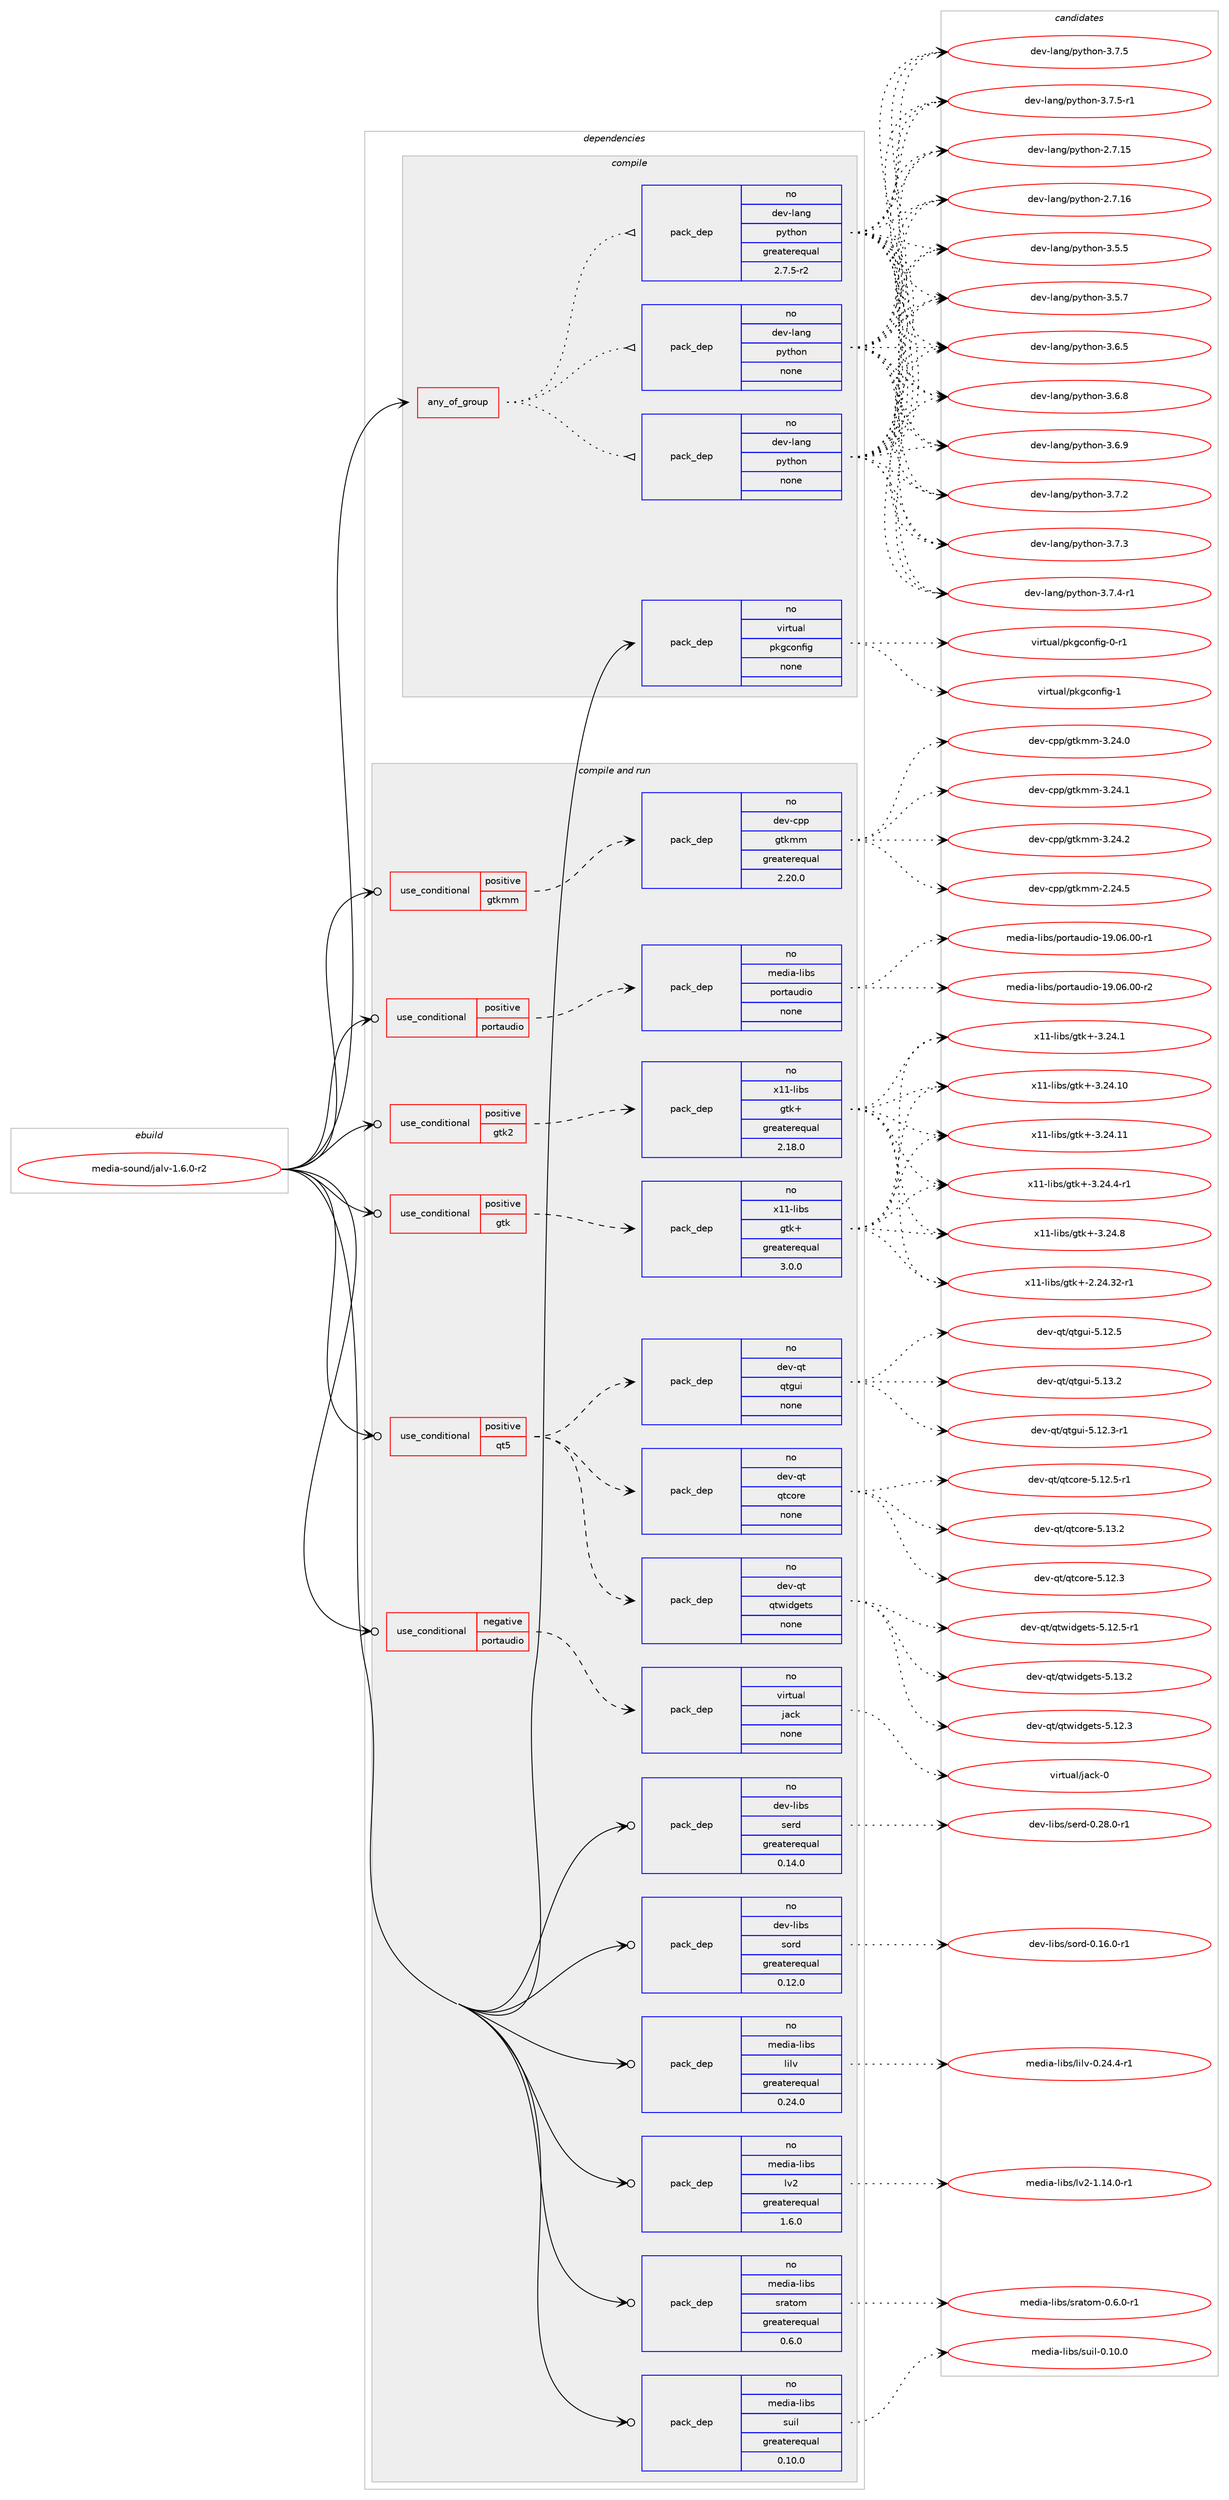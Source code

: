 digraph prolog {

# *************
# Graph options
# *************

newrank=true;
concentrate=true;
compound=true;
graph [rankdir=LR,fontname=Helvetica,fontsize=10,ranksep=1.5];#, ranksep=2.5, nodesep=0.2];
edge  [arrowhead=vee];
node  [fontname=Helvetica,fontsize=10];

# **********
# The ebuild
# **********

subgraph cluster_leftcol {
color=gray;
rank=same;
label=<<i>ebuild</i>>;
id [label="media-sound/jalv-1.6.0-r2", color=red, width=4, href="../media-sound/jalv-1.6.0-r2.svg"];
}

# ****************
# The dependencies
# ****************

subgraph cluster_midcol {
color=gray;
label=<<i>dependencies</i>>;
subgraph cluster_compile {
fillcolor="#eeeeee";
style=filled;
label=<<i>compile</i>>;
subgraph any13527 {
dependency799663 [label=<<TABLE BORDER="0" CELLBORDER="1" CELLSPACING="0" CELLPADDING="4"><TR><TD CELLPADDING="10">any_of_group</TD></TR></TABLE>>, shape=none, color=red];subgraph pack591543 {
dependency799664 [label=<<TABLE BORDER="0" CELLBORDER="1" CELLSPACING="0" CELLPADDING="4" WIDTH="220"><TR><TD ROWSPAN="6" CELLPADDING="30">pack_dep</TD></TR><TR><TD WIDTH="110">no</TD></TR><TR><TD>dev-lang</TD></TR><TR><TD>python</TD></TR><TR><TD>none</TD></TR><TR><TD></TD></TR></TABLE>>, shape=none, color=blue];
}
dependency799663:e -> dependency799664:w [weight=20,style="dotted",arrowhead="oinv"];
subgraph pack591544 {
dependency799665 [label=<<TABLE BORDER="0" CELLBORDER="1" CELLSPACING="0" CELLPADDING="4" WIDTH="220"><TR><TD ROWSPAN="6" CELLPADDING="30">pack_dep</TD></TR><TR><TD WIDTH="110">no</TD></TR><TR><TD>dev-lang</TD></TR><TR><TD>python</TD></TR><TR><TD>none</TD></TR><TR><TD></TD></TR></TABLE>>, shape=none, color=blue];
}
dependency799663:e -> dependency799665:w [weight=20,style="dotted",arrowhead="oinv"];
subgraph pack591545 {
dependency799666 [label=<<TABLE BORDER="0" CELLBORDER="1" CELLSPACING="0" CELLPADDING="4" WIDTH="220"><TR><TD ROWSPAN="6" CELLPADDING="30">pack_dep</TD></TR><TR><TD WIDTH="110">no</TD></TR><TR><TD>dev-lang</TD></TR><TR><TD>python</TD></TR><TR><TD>greaterequal</TD></TR><TR><TD>2.7.5-r2</TD></TR></TABLE>>, shape=none, color=blue];
}
dependency799663:e -> dependency799666:w [weight=20,style="dotted",arrowhead="oinv"];
}
id:e -> dependency799663:w [weight=20,style="solid",arrowhead="vee"];
subgraph pack591546 {
dependency799667 [label=<<TABLE BORDER="0" CELLBORDER="1" CELLSPACING="0" CELLPADDING="4" WIDTH="220"><TR><TD ROWSPAN="6" CELLPADDING="30">pack_dep</TD></TR><TR><TD WIDTH="110">no</TD></TR><TR><TD>virtual</TD></TR><TR><TD>pkgconfig</TD></TR><TR><TD>none</TD></TR><TR><TD></TD></TR></TABLE>>, shape=none, color=blue];
}
id:e -> dependency799667:w [weight=20,style="solid",arrowhead="vee"];
}
subgraph cluster_compileandrun {
fillcolor="#eeeeee";
style=filled;
label=<<i>compile and run</i>>;
subgraph cond194145 {
dependency799668 [label=<<TABLE BORDER="0" CELLBORDER="1" CELLSPACING="0" CELLPADDING="4"><TR><TD ROWSPAN="3" CELLPADDING="10">use_conditional</TD></TR><TR><TD>negative</TD></TR><TR><TD>portaudio</TD></TR></TABLE>>, shape=none, color=red];
subgraph pack591547 {
dependency799669 [label=<<TABLE BORDER="0" CELLBORDER="1" CELLSPACING="0" CELLPADDING="4" WIDTH="220"><TR><TD ROWSPAN="6" CELLPADDING="30">pack_dep</TD></TR><TR><TD WIDTH="110">no</TD></TR><TR><TD>virtual</TD></TR><TR><TD>jack</TD></TR><TR><TD>none</TD></TR><TR><TD></TD></TR></TABLE>>, shape=none, color=blue];
}
dependency799668:e -> dependency799669:w [weight=20,style="dashed",arrowhead="vee"];
}
id:e -> dependency799668:w [weight=20,style="solid",arrowhead="odotvee"];
subgraph cond194146 {
dependency799670 [label=<<TABLE BORDER="0" CELLBORDER="1" CELLSPACING="0" CELLPADDING="4"><TR><TD ROWSPAN="3" CELLPADDING="10">use_conditional</TD></TR><TR><TD>positive</TD></TR><TR><TD>gtk</TD></TR></TABLE>>, shape=none, color=red];
subgraph pack591548 {
dependency799671 [label=<<TABLE BORDER="0" CELLBORDER="1" CELLSPACING="0" CELLPADDING="4" WIDTH="220"><TR><TD ROWSPAN="6" CELLPADDING="30">pack_dep</TD></TR><TR><TD WIDTH="110">no</TD></TR><TR><TD>x11-libs</TD></TR><TR><TD>gtk+</TD></TR><TR><TD>greaterequal</TD></TR><TR><TD>3.0.0</TD></TR></TABLE>>, shape=none, color=blue];
}
dependency799670:e -> dependency799671:w [weight=20,style="dashed",arrowhead="vee"];
}
id:e -> dependency799670:w [weight=20,style="solid",arrowhead="odotvee"];
subgraph cond194147 {
dependency799672 [label=<<TABLE BORDER="0" CELLBORDER="1" CELLSPACING="0" CELLPADDING="4"><TR><TD ROWSPAN="3" CELLPADDING="10">use_conditional</TD></TR><TR><TD>positive</TD></TR><TR><TD>gtk2</TD></TR></TABLE>>, shape=none, color=red];
subgraph pack591549 {
dependency799673 [label=<<TABLE BORDER="0" CELLBORDER="1" CELLSPACING="0" CELLPADDING="4" WIDTH="220"><TR><TD ROWSPAN="6" CELLPADDING="30">pack_dep</TD></TR><TR><TD WIDTH="110">no</TD></TR><TR><TD>x11-libs</TD></TR><TR><TD>gtk+</TD></TR><TR><TD>greaterequal</TD></TR><TR><TD>2.18.0</TD></TR></TABLE>>, shape=none, color=blue];
}
dependency799672:e -> dependency799673:w [weight=20,style="dashed",arrowhead="vee"];
}
id:e -> dependency799672:w [weight=20,style="solid",arrowhead="odotvee"];
subgraph cond194148 {
dependency799674 [label=<<TABLE BORDER="0" CELLBORDER="1" CELLSPACING="0" CELLPADDING="4"><TR><TD ROWSPAN="3" CELLPADDING="10">use_conditional</TD></TR><TR><TD>positive</TD></TR><TR><TD>gtkmm</TD></TR></TABLE>>, shape=none, color=red];
subgraph pack591550 {
dependency799675 [label=<<TABLE BORDER="0" CELLBORDER="1" CELLSPACING="0" CELLPADDING="4" WIDTH="220"><TR><TD ROWSPAN="6" CELLPADDING="30">pack_dep</TD></TR><TR><TD WIDTH="110">no</TD></TR><TR><TD>dev-cpp</TD></TR><TR><TD>gtkmm</TD></TR><TR><TD>greaterequal</TD></TR><TR><TD>2.20.0</TD></TR></TABLE>>, shape=none, color=blue];
}
dependency799674:e -> dependency799675:w [weight=20,style="dashed",arrowhead="vee"];
}
id:e -> dependency799674:w [weight=20,style="solid",arrowhead="odotvee"];
subgraph cond194149 {
dependency799676 [label=<<TABLE BORDER="0" CELLBORDER="1" CELLSPACING="0" CELLPADDING="4"><TR><TD ROWSPAN="3" CELLPADDING="10">use_conditional</TD></TR><TR><TD>positive</TD></TR><TR><TD>portaudio</TD></TR></TABLE>>, shape=none, color=red];
subgraph pack591551 {
dependency799677 [label=<<TABLE BORDER="0" CELLBORDER="1" CELLSPACING="0" CELLPADDING="4" WIDTH="220"><TR><TD ROWSPAN="6" CELLPADDING="30">pack_dep</TD></TR><TR><TD WIDTH="110">no</TD></TR><TR><TD>media-libs</TD></TR><TR><TD>portaudio</TD></TR><TR><TD>none</TD></TR><TR><TD></TD></TR></TABLE>>, shape=none, color=blue];
}
dependency799676:e -> dependency799677:w [weight=20,style="dashed",arrowhead="vee"];
}
id:e -> dependency799676:w [weight=20,style="solid",arrowhead="odotvee"];
subgraph cond194150 {
dependency799678 [label=<<TABLE BORDER="0" CELLBORDER="1" CELLSPACING="0" CELLPADDING="4"><TR><TD ROWSPAN="3" CELLPADDING="10">use_conditional</TD></TR><TR><TD>positive</TD></TR><TR><TD>qt5</TD></TR></TABLE>>, shape=none, color=red];
subgraph pack591552 {
dependency799679 [label=<<TABLE BORDER="0" CELLBORDER="1" CELLSPACING="0" CELLPADDING="4" WIDTH="220"><TR><TD ROWSPAN="6" CELLPADDING="30">pack_dep</TD></TR><TR><TD WIDTH="110">no</TD></TR><TR><TD>dev-qt</TD></TR><TR><TD>qtcore</TD></TR><TR><TD>none</TD></TR><TR><TD></TD></TR></TABLE>>, shape=none, color=blue];
}
dependency799678:e -> dependency799679:w [weight=20,style="dashed",arrowhead="vee"];
subgraph pack591553 {
dependency799680 [label=<<TABLE BORDER="0" CELLBORDER="1" CELLSPACING="0" CELLPADDING="4" WIDTH="220"><TR><TD ROWSPAN="6" CELLPADDING="30">pack_dep</TD></TR><TR><TD WIDTH="110">no</TD></TR><TR><TD>dev-qt</TD></TR><TR><TD>qtgui</TD></TR><TR><TD>none</TD></TR><TR><TD></TD></TR></TABLE>>, shape=none, color=blue];
}
dependency799678:e -> dependency799680:w [weight=20,style="dashed",arrowhead="vee"];
subgraph pack591554 {
dependency799681 [label=<<TABLE BORDER="0" CELLBORDER="1" CELLSPACING="0" CELLPADDING="4" WIDTH="220"><TR><TD ROWSPAN="6" CELLPADDING="30">pack_dep</TD></TR><TR><TD WIDTH="110">no</TD></TR><TR><TD>dev-qt</TD></TR><TR><TD>qtwidgets</TD></TR><TR><TD>none</TD></TR><TR><TD></TD></TR></TABLE>>, shape=none, color=blue];
}
dependency799678:e -> dependency799681:w [weight=20,style="dashed",arrowhead="vee"];
}
id:e -> dependency799678:w [weight=20,style="solid",arrowhead="odotvee"];
subgraph pack591555 {
dependency799682 [label=<<TABLE BORDER="0" CELLBORDER="1" CELLSPACING="0" CELLPADDING="4" WIDTH="220"><TR><TD ROWSPAN="6" CELLPADDING="30">pack_dep</TD></TR><TR><TD WIDTH="110">no</TD></TR><TR><TD>dev-libs</TD></TR><TR><TD>serd</TD></TR><TR><TD>greaterequal</TD></TR><TR><TD>0.14.0</TD></TR></TABLE>>, shape=none, color=blue];
}
id:e -> dependency799682:w [weight=20,style="solid",arrowhead="odotvee"];
subgraph pack591556 {
dependency799683 [label=<<TABLE BORDER="0" CELLBORDER="1" CELLSPACING="0" CELLPADDING="4" WIDTH="220"><TR><TD ROWSPAN="6" CELLPADDING="30">pack_dep</TD></TR><TR><TD WIDTH="110">no</TD></TR><TR><TD>dev-libs</TD></TR><TR><TD>sord</TD></TR><TR><TD>greaterequal</TD></TR><TR><TD>0.12.0</TD></TR></TABLE>>, shape=none, color=blue];
}
id:e -> dependency799683:w [weight=20,style="solid",arrowhead="odotvee"];
subgraph pack591557 {
dependency799684 [label=<<TABLE BORDER="0" CELLBORDER="1" CELLSPACING="0" CELLPADDING="4" WIDTH="220"><TR><TD ROWSPAN="6" CELLPADDING="30">pack_dep</TD></TR><TR><TD WIDTH="110">no</TD></TR><TR><TD>media-libs</TD></TR><TR><TD>lilv</TD></TR><TR><TD>greaterequal</TD></TR><TR><TD>0.24.0</TD></TR></TABLE>>, shape=none, color=blue];
}
id:e -> dependency799684:w [weight=20,style="solid",arrowhead="odotvee"];
subgraph pack591558 {
dependency799685 [label=<<TABLE BORDER="0" CELLBORDER="1" CELLSPACING="0" CELLPADDING="4" WIDTH="220"><TR><TD ROWSPAN="6" CELLPADDING="30">pack_dep</TD></TR><TR><TD WIDTH="110">no</TD></TR><TR><TD>media-libs</TD></TR><TR><TD>lv2</TD></TR><TR><TD>greaterequal</TD></TR><TR><TD>1.6.0</TD></TR></TABLE>>, shape=none, color=blue];
}
id:e -> dependency799685:w [weight=20,style="solid",arrowhead="odotvee"];
subgraph pack591559 {
dependency799686 [label=<<TABLE BORDER="0" CELLBORDER="1" CELLSPACING="0" CELLPADDING="4" WIDTH="220"><TR><TD ROWSPAN="6" CELLPADDING="30">pack_dep</TD></TR><TR><TD WIDTH="110">no</TD></TR><TR><TD>media-libs</TD></TR><TR><TD>sratom</TD></TR><TR><TD>greaterequal</TD></TR><TR><TD>0.6.0</TD></TR></TABLE>>, shape=none, color=blue];
}
id:e -> dependency799686:w [weight=20,style="solid",arrowhead="odotvee"];
subgraph pack591560 {
dependency799687 [label=<<TABLE BORDER="0" CELLBORDER="1" CELLSPACING="0" CELLPADDING="4" WIDTH="220"><TR><TD ROWSPAN="6" CELLPADDING="30">pack_dep</TD></TR><TR><TD WIDTH="110">no</TD></TR><TR><TD>media-libs</TD></TR><TR><TD>suil</TD></TR><TR><TD>greaterequal</TD></TR><TR><TD>0.10.0</TD></TR></TABLE>>, shape=none, color=blue];
}
id:e -> dependency799687:w [weight=20,style="solid",arrowhead="odotvee"];
}
subgraph cluster_run {
fillcolor="#eeeeee";
style=filled;
label=<<i>run</i>>;
}
}

# **************
# The candidates
# **************

subgraph cluster_choices {
rank=same;
color=gray;
label=<<i>candidates</i>>;

subgraph choice591543 {
color=black;
nodesep=1;
choice10010111845108971101034711212111610411111045504655464953 [label="dev-lang/python-2.7.15", color=red, width=4,href="../dev-lang/python-2.7.15.svg"];
choice10010111845108971101034711212111610411111045504655464954 [label="dev-lang/python-2.7.16", color=red, width=4,href="../dev-lang/python-2.7.16.svg"];
choice100101118451089711010347112121116104111110455146534653 [label="dev-lang/python-3.5.5", color=red, width=4,href="../dev-lang/python-3.5.5.svg"];
choice100101118451089711010347112121116104111110455146534655 [label="dev-lang/python-3.5.7", color=red, width=4,href="../dev-lang/python-3.5.7.svg"];
choice100101118451089711010347112121116104111110455146544653 [label="dev-lang/python-3.6.5", color=red, width=4,href="../dev-lang/python-3.6.5.svg"];
choice100101118451089711010347112121116104111110455146544656 [label="dev-lang/python-3.6.8", color=red, width=4,href="../dev-lang/python-3.6.8.svg"];
choice100101118451089711010347112121116104111110455146544657 [label="dev-lang/python-3.6.9", color=red, width=4,href="../dev-lang/python-3.6.9.svg"];
choice100101118451089711010347112121116104111110455146554650 [label="dev-lang/python-3.7.2", color=red, width=4,href="../dev-lang/python-3.7.2.svg"];
choice100101118451089711010347112121116104111110455146554651 [label="dev-lang/python-3.7.3", color=red, width=4,href="../dev-lang/python-3.7.3.svg"];
choice1001011184510897110103471121211161041111104551465546524511449 [label="dev-lang/python-3.7.4-r1", color=red, width=4,href="../dev-lang/python-3.7.4-r1.svg"];
choice100101118451089711010347112121116104111110455146554653 [label="dev-lang/python-3.7.5", color=red, width=4,href="../dev-lang/python-3.7.5.svg"];
choice1001011184510897110103471121211161041111104551465546534511449 [label="dev-lang/python-3.7.5-r1", color=red, width=4,href="../dev-lang/python-3.7.5-r1.svg"];
dependency799664:e -> choice10010111845108971101034711212111610411111045504655464953:w [style=dotted,weight="100"];
dependency799664:e -> choice10010111845108971101034711212111610411111045504655464954:w [style=dotted,weight="100"];
dependency799664:e -> choice100101118451089711010347112121116104111110455146534653:w [style=dotted,weight="100"];
dependency799664:e -> choice100101118451089711010347112121116104111110455146534655:w [style=dotted,weight="100"];
dependency799664:e -> choice100101118451089711010347112121116104111110455146544653:w [style=dotted,weight="100"];
dependency799664:e -> choice100101118451089711010347112121116104111110455146544656:w [style=dotted,weight="100"];
dependency799664:e -> choice100101118451089711010347112121116104111110455146544657:w [style=dotted,weight="100"];
dependency799664:e -> choice100101118451089711010347112121116104111110455146554650:w [style=dotted,weight="100"];
dependency799664:e -> choice100101118451089711010347112121116104111110455146554651:w [style=dotted,weight="100"];
dependency799664:e -> choice1001011184510897110103471121211161041111104551465546524511449:w [style=dotted,weight="100"];
dependency799664:e -> choice100101118451089711010347112121116104111110455146554653:w [style=dotted,weight="100"];
dependency799664:e -> choice1001011184510897110103471121211161041111104551465546534511449:w [style=dotted,weight="100"];
}
subgraph choice591544 {
color=black;
nodesep=1;
choice10010111845108971101034711212111610411111045504655464953 [label="dev-lang/python-2.7.15", color=red, width=4,href="../dev-lang/python-2.7.15.svg"];
choice10010111845108971101034711212111610411111045504655464954 [label="dev-lang/python-2.7.16", color=red, width=4,href="../dev-lang/python-2.7.16.svg"];
choice100101118451089711010347112121116104111110455146534653 [label="dev-lang/python-3.5.5", color=red, width=4,href="../dev-lang/python-3.5.5.svg"];
choice100101118451089711010347112121116104111110455146534655 [label="dev-lang/python-3.5.7", color=red, width=4,href="../dev-lang/python-3.5.7.svg"];
choice100101118451089711010347112121116104111110455146544653 [label="dev-lang/python-3.6.5", color=red, width=4,href="../dev-lang/python-3.6.5.svg"];
choice100101118451089711010347112121116104111110455146544656 [label="dev-lang/python-3.6.8", color=red, width=4,href="../dev-lang/python-3.6.8.svg"];
choice100101118451089711010347112121116104111110455146544657 [label="dev-lang/python-3.6.9", color=red, width=4,href="../dev-lang/python-3.6.9.svg"];
choice100101118451089711010347112121116104111110455146554650 [label="dev-lang/python-3.7.2", color=red, width=4,href="../dev-lang/python-3.7.2.svg"];
choice100101118451089711010347112121116104111110455146554651 [label="dev-lang/python-3.7.3", color=red, width=4,href="../dev-lang/python-3.7.3.svg"];
choice1001011184510897110103471121211161041111104551465546524511449 [label="dev-lang/python-3.7.4-r1", color=red, width=4,href="../dev-lang/python-3.7.4-r1.svg"];
choice100101118451089711010347112121116104111110455146554653 [label="dev-lang/python-3.7.5", color=red, width=4,href="../dev-lang/python-3.7.5.svg"];
choice1001011184510897110103471121211161041111104551465546534511449 [label="dev-lang/python-3.7.5-r1", color=red, width=4,href="../dev-lang/python-3.7.5-r1.svg"];
dependency799665:e -> choice10010111845108971101034711212111610411111045504655464953:w [style=dotted,weight="100"];
dependency799665:e -> choice10010111845108971101034711212111610411111045504655464954:w [style=dotted,weight="100"];
dependency799665:e -> choice100101118451089711010347112121116104111110455146534653:w [style=dotted,weight="100"];
dependency799665:e -> choice100101118451089711010347112121116104111110455146534655:w [style=dotted,weight="100"];
dependency799665:e -> choice100101118451089711010347112121116104111110455146544653:w [style=dotted,weight="100"];
dependency799665:e -> choice100101118451089711010347112121116104111110455146544656:w [style=dotted,weight="100"];
dependency799665:e -> choice100101118451089711010347112121116104111110455146544657:w [style=dotted,weight="100"];
dependency799665:e -> choice100101118451089711010347112121116104111110455146554650:w [style=dotted,weight="100"];
dependency799665:e -> choice100101118451089711010347112121116104111110455146554651:w [style=dotted,weight="100"];
dependency799665:e -> choice1001011184510897110103471121211161041111104551465546524511449:w [style=dotted,weight="100"];
dependency799665:e -> choice100101118451089711010347112121116104111110455146554653:w [style=dotted,weight="100"];
dependency799665:e -> choice1001011184510897110103471121211161041111104551465546534511449:w [style=dotted,weight="100"];
}
subgraph choice591545 {
color=black;
nodesep=1;
choice10010111845108971101034711212111610411111045504655464953 [label="dev-lang/python-2.7.15", color=red, width=4,href="../dev-lang/python-2.7.15.svg"];
choice10010111845108971101034711212111610411111045504655464954 [label="dev-lang/python-2.7.16", color=red, width=4,href="../dev-lang/python-2.7.16.svg"];
choice100101118451089711010347112121116104111110455146534653 [label="dev-lang/python-3.5.5", color=red, width=4,href="../dev-lang/python-3.5.5.svg"];
choice100101118451089711010347112121116104111110455146534655 [label="dev-lang/python-3.5.7", color=red, width=4,href="../dev-lang/python-3.5.7.svg"];
choice100101118451089711010347112121116104111110455146544653 [label="dev-lang/python-3.6.5", color=red, width=4,href="../dev-lang/python-3.6.5.svg"];
choice100101118451089711010347112121116104111110455146544656 [label="dev-lang/python-3.6.8", color=red, width=4,href="../dev-lang/python-3.6.8.svg"];
choice100101118451089711010347112121116104111110455146544657 [label="dev-lang/python-3.6.9", color=red, width=4,href="../dev-lang/python-3.6.9.svg"];
choice100101118451089711010347112121116104111110455146554650 [label="dev-lang/python-3.7.2", color=red, width=4,href="../dev-lang/python-3.7.2.svg"];
choice100101118451089711010347112121116104111110455146554651 [label="dev-lang/python-3.7.3", color=red, width=4,href="../dev-lang/python-3.7.3.svg"];
choice1001011184510897110103471121211161041111104551465546524511449 [label="dev-lang/python-3.7.4-r1", color=red, width=4,href="../dev-lang/python-3.7.4-r1.svg"];
choice100101118451089711010347112121116104111110455146554653 [label="dev-lang/python-3.7.5", color=red, width=4,href="../dev-lang/python-3.7.5.svg"];
choice1001011184510897110103471121211161041111104551465546534511449 [label="dev-lang/python-3.7.5-r1", color=red, width=4,href="../dev-lang/python-3.7.5-r1.svg"];
dependency799666:e -> choice10010111845108971101034711212111610411111045504655464953:w [style=dotted,weight="100"];
dependency799666:e -> choice10010111845108971101034711212111610411111045504655464954:w [style=dotted,weight="100"];
dependency799666:e -> choice100101118451089711010347112121116104111110455146534653:w [style=dotted,weight="100"];
dependency799666:e -> choice100101118451089711010347112121116104111110455146534655:w [style=dotted,weight="100"];
dependency799666:e -> choice100101118451089711010347112121116104111110455146544653:w [style=dotted,weight="100"];
dependency799666:e -> choice100101118451089711010347112121116104111110455146544656:w [style=dotted,weight="100"];
dependency799666:e -> choice100101118451089711010347112121116104111110455146544657:w [style=dotted,weight="100"];
dependency799666:e -> choice100101118451089711010347112121116104111110455146554650:w [style=dotted,weight="100"];
dependency799666:e -> choice100101118451089711010347112121116104111110455146554651:w [style=dotted,weight="100"];
dependency799666:e -> choice1001011184510897110103471121211161041111104551465546524511449:w [style=dotted,weight="100"];
dependency799666:e -> choice100101118451089711010347112121116104111110455146554653:w [style=dotted,weight="100"];
dependency799666:e -> choice1001011184510897110103471121211161041111104551465546534511449:w [style=dotted,weight="100"];
}
subgraph choice591546 {
color=black;
nodesep=1;
choice11810511411611797108471121071039911111010210510345484511449 [label="virtual/pkgconfig-0-r1", color=red, width=4,href="../virtual/pkgconfig-0-r1.svg"];
choice1181051141161179710847112107103991111101021051034549 [label="virtual/pkgconfig-1", color=red, width=4,href="../virtual/pkgconfig-1.svg"];
dependency799667:e -> choice11810511411611797108471121071039911111010210510345484511449:w [style=dotted,weight="100"];
dependency799667:e -> choice1181051141161179710847112107103991111101021051034549:w [style=dotted,weight="100"];
}
subgraph choice591547 {
color=black;
nodesep=1;
choice118105114116117971084710697991074548 [label="virtual/jack-0", color=red, width=4,href="../virtual/jack-0.svg"];
dependency799669:e -> choice118105114116117971084710697991074548:w [style=dotted,weight="100"];
}
subgraph choice591548 {
color=black;
nodesep=1;
choice12049494510810598115471031161074345504650524651504511449 [label="x11-libs/gtk+-2.24.32-r1", color=red, width=4,href="../x11-libs/gtk+-2.24.32-r1.svg"];
choice12049494510810598115471031161074345514650524649 [label="x11-libs/gtk+-3.24.1", color=red, width=4,href="../x11-libs/gtk+-3.24.1.svg"];
choice1204949451081059811547103116107434551465052464948 [label="x11-libs/gtk+-3.24.10", color=red, width=4,href="../x11-libs/gtk+-3.24.10.svg"];
choice1204949451081059811547103116107434551465052464949 [label="x11-libs/gtk+-3.24.11", color=red, width=4,href="../x11-libs/gtk+-3.24.11.svg"];
choice120494945108105981154710311610743455146505246524511449 [label="x11-libs/gtk+-3.24.4-r1", color=red, width=4,href="../x11-libs/gtk+-3.24.4-r1.svg"];
choice12049494510810598115471031161074345514650524656 [label="x11-libs/gtk+-3.24.8", color=red, width=4,href="../x11-libs/gtk+-3.24.8.svg"];
dependency799671:e -> choice12049494510810598115471031161074345504650524651504511449:w [style=dotted,weight="100"];
dependency799671:e -> choice12049494510810598115471031161074345514650524649:w [style=dotted,weight="100"];
dependency799671:e -> choice1204949451081059811547103116107434551465052464948:w [style=dotted,weight="100"];
dependency799671:e -> choice1204949451081059811547103116107434551465052464949:w [style=dotted,weight="100"];
dependency799671:e -> choice120494945108105981154710311610743455146505246524511449:w [style=dotted,weight="100"];
dependency799671:e -> choice12049494510810598115471031161074345514650524656:w [style=dotted,weight="100"];
}
subgraph choice591549 {
color=black;
nodesep=1;
choice12049494510810598115471031161074345504650524651504511449 [label="x11-libs/gtk+-2.24.32-r1", color=red, width=4,href="../x11-libs/gtk+-2.24.32-r1.svg"];
choice12049494510810598115471031161074345514650524649 [label="x11-libs/gtk+-3.24.1", color=red, width=4,href="../x11-libs/gtk+-3.24.1.svg"];
choice1204949451081059811547103116107434551465052464948 [label="x11-libs/gtk+-3.24.10", color=red, width=4,href="../x11-libs/gtk+-3.24.10.svg"];
choice1204949451081059811547103116107434551465052464949 [label="x11-libs/gtk+-3.24.11", color=red, width=4,href="../x11-libs/gtk+-3.24.11.svg"];
choice120494945108105981154710311610743455146505246524511449 [label="x11-libs/gtk+-3.24.4-r1", color=red, width=4,href="../x11-libs/gtk+-3.24.4-r1.svg"];
choice12049494510810598115471031161074345514650524656 [label="x11-libs/gtk+-3.24.8", color=red, width=4,href="../x11-libs/gtk+-3.24.8.svg"];
dependency799673:e -> choice12049494510810598115471031161074345504650524651504511449:w [style=dotted,weight="100"];
dependency799673:e -> choice12049494510810598115471031161074345514650524649:w [style=dotted,weight="100"];
dependency799673:e -> choice1204949451081059811547103116107434551465052464948:w [style=dotted,weight="100"];
dependency799673:e -> choice1204949451081059811547103116107434551465052464949:w [style=dotted,weight="100"];
dependency799673:e -> choice120494945108105981154710311610743455146505246524511449:w [style=dotted,weight="100"];
dependency799673:e -> choice12049494510810598115471031161074345514650524656:w [style=dotted,weight="100"];
}
subgraph choice591550 {
color=black;
nodesep=1;
choice10010111845991121124710311610710910945504650524653 [label="dev-cpp/gtkmm-2.24.5", color=red, width=4,href="../dev-cpp/gtkmm-2.24.5.svg"];
choice10010111845991121124710311610710910945514650524648 [label="dev-cpp/gtkmm-3.24.0", color=red, width=4,href="../dev-cpp/gtkmm-3.24.0.svg"];
choice10010111845991121124710311610710910945514650524649 [label="dev-cpp/gtkmm-3.24.1", color=red, width=4,href="../dev-cpp/gtkmm-3.24.1.svg"];
choice10010111845991121124710311610710910945514650524650 [label="dev-cpp/gtkmm-3.24.2", color=red, width=4,href="../dev-cpp/gtkmm-3.24.2.svg"];
dependency799675:e -> choice10010111845991121124710311610710910945504650524653:w [style=dotted,weight="100"];
dependency799675:e -> choice10010111845991121124710311610710910945514650524648:w [style=dotted,weight="100"];
dependency799675:e -> choice10010111845991121124710311610710910945514650524649:w [style=dotted,weight="100"];
dependency799675:e -> choice10010111845991121124710311610710910945514650524650:w [style=dotted,weight="100"];
}
subgraph choice591551 {
color=black;
nodesep=1;
choice10910110010597451081059811547112111114116971171001051114549574648544648484511449 [label="media-libs/portaudio-19.06.00-r1", color=red, width=4,href="../media-libs/portaudio-19.06.00-r1.svg"];
choice10910110010597451081059811547112111114116971171001051114549574648544648484511450 [label="media-libs/portaudio-19.06.00-r2", color=red, width=4,href="../media-libs/portaudio-19.06.00-r2.svg"];
dependency799677:e -> choice10910110010597451081059811547112111114116971171001051114549574648544648484511449:w [style=dotted,weight="100"];
dependency799677:e -> choice10910110010597451081059811547112111114116971171001051114549574648544648484511450:w [style=dotted,weight="100"];
}
subgraph choice591552 {
color=black;
nodesep=1;
choice10010111845113116471131169911111410145534649504651 [label="dev-qt/qtcore-5.12.3", color=red, width=4,href="../dev-qt/qtcore-5.12.3.svg"];
choice100101118451131164711311699111114101455346495046534511449 [label="dev-qt/qtcore-5.12.5-r1", color=red, width=4,href="../dev-qt/qtcore-5.12.5-r1.svg"];
choice10010111845113116471131169911111410145534649514650 [label="dev-qt/qtcore-5.13.2", color=red, width=4,href="../dev-qt/qtcore-5.13.2.svg"];
dependency799679:e -> choice10010111845113116471131169911111410145534649504651:w [style=dotted,weight="100"];
dependency799679:e -> choice100101118451131164711311699111114101455346495046534511449:w [style=dotted,weight="100"];
dependency799679:e -> choice10010111845113116471131169911111410145534649514650:w [style=dotted,weight="100"];
}
subgraph choice591553 {
color=black;
nodesep=1;
choice1001011184511311647113116103117105455346495046514511449 [label="dev-qt/qtgui-5.12.3-r1", color=red, width=4,href="../dev-qt/qtgui-5.12.3-r1.svg"];
choice100101118451131164711311610311710545534649504653 [label="dev-qt/qtgui-5.12.5", color=red, width=4,href="../dev-qt/qtgui-5.12.5.svg"];
choice100101118451131164711311610311710545534649514650 [label="dev-qt/qtgui-5.13.2", color=red, width=4,href="../dev-qt/qtgui-5.13.2.svg"];
dependency799680:e -> choice1001011184511311647113116103117105455346495046514511449:w [style=dotted,weight="100"];
dependency799680:e -> choice100101118451131164711311610311710545534649504653:w [style=dotted,weight="100"];
dependency799680:e -> choice100101118451131164711311610311710545534649514650:w [style=dotted,weight="100"];
}
subgraph choice591554 {
color=black;
nodesep=1;
choice100101118451131164711311611910510010310111611545534649504651 [label="dev-qt/qtwidgets-5.12.3", color=red, width=4,href="../dev-qt/qtwidgets-5.12.3.svg"];
choice1001011184511311647113116119105100103101116115455346495046534511449 [label="dev-qt/qtwidgets-5.12.5-r1", color=red, width=4,href="../dev-qt/qtwidgets-5.12.5-r1.svg"];
choice100101118451131164711311611910510010310111611545534649514650 [label="dev-qt/qtwidgets-5.13.2", color=red, width=4,href="../dev-qt/qtwidgets-5.13.2.svg"];
dependency799681:e -> choice100101118451131164711311611910510010310111611545534649504651:w [style=dotted,weight="100"];
dependency799681:e -> choice1001011184511311647113116119105100103101116115455346495046534511449:w [style=dotted,weight="100"];
dependency799681:e -> choice100101118451131164711311611910510010310111611545534649514650:w [style=dotted,weight="100"];
}
subgraph choice591555 {
color=black;
nodesep=1;
choice100101118451081059811547115101114100454846505646484511449 [label="dev-libs/serd-0.28.0-r1", color=red, width=4,href="../dev-libs/serd-0.28.0-r1.svg"];
dependency799682:e -> choice100101118451081059811547115101114100454846505646484511449:w [style=dotted,weight="100"];
}
subgraph choice591556 {
color=black;
nodesep=1;
choice100101118451081059811547115111114100454846495446484511449 [label="dev-libs/sord-0.16.0-r1", color=red, width=4,href="../dev-libs/sord-0.16.0-r1.svg"];
dependency799683:e -> choice100101118451081059811547115111114100454846495446484511449:w [style=dotted,weight="100"];
}
subgraph choice591557 {
color=black;
nodesep=1;
choice10910110010597451081059811547108105108118454846505246524511449 [label="media-libs/lilv-0.24.4-r1", color=red, width=4,href="../media-libs/lilv-0.24.4-r1.svg"];
dependency799684:e -> choice10910110010597451081059811547108105108118454846505246524511449:w [style=dotted,weight="100"];
}
subgraph choice591558 {
color=black;
nodesep=1;
choice1091011001059745108105981154710811850454946495246484511449 [label="media-libs/lv2-1.14.0-r1", color=red, width=4,href="../media-libs/lv2-1.14.0-r1.svg"];
dependency799685:e -> choice1091011001059745108105981154710811850454946495246484511449:w [style=dotted,weight="100"];
}
subgraph choice591559 {
color=black;
nodesep=1;
choice10910110010597451081059811547115114971161111094548465446484511449 [label="media-libs/sratom-0.6.0-r1", color=red, width=4,href="../media-libs/sratom-0.6.0-r1.svg"];
dependency799686:e -> choice10910110010597451081059811547115114971161111094548465446484511449:w [style=dotted,weight="100"];
}
subgraph choice591560 {
color=black;
nodesep=1;
choice1091011001059745108105981154711511710510845484649484648 [label="media-libs/suil-0.10.0", color=red, width=4,href="../media-libs/suil-0.10.0.svg"];
dependency799687:e -> choice1091011001059745108105981154711511710510845484649484648:w [style=dotted,weight="100"];
}
}

}
